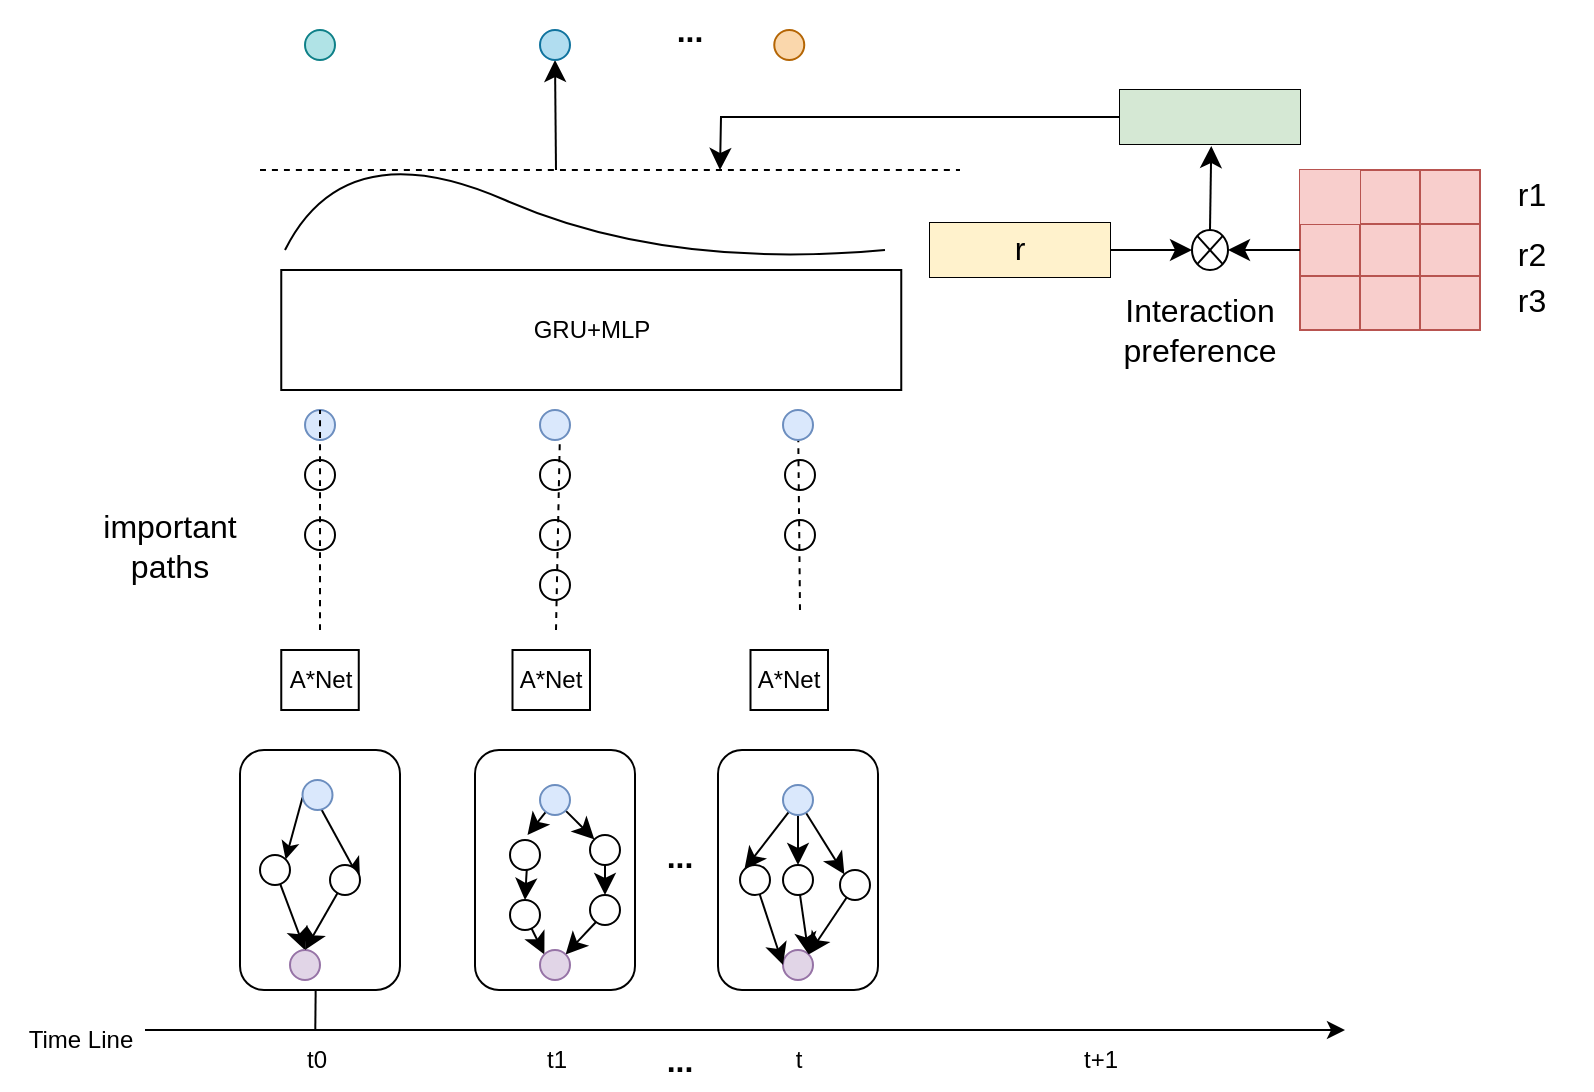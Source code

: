 <mxfile version="24.3.1" type="github">
  <diagram name="第 1 页" id="sSzg4yru0V2jtsQIOEy3">
    <mxGraphModel dx="1621" dy="1711" grid="1" gridSize="10" guides="1" tooltips="1" connect="1" arrows="1" fold="1" page="1" pageScale="1" pageWidth="827" pageHeight="1169" math="0" shadow="0">
      <root>
        <mxCell id="0" />
        <mxCell id="1" parent="0" />
        <mxCell id="2k4dwGGTvVKfZvUi6wRE-2" value="" style="endArrow=classic;html=1;rounded=0;" parent="1" edge="1">
          <mxGeometry width="50" height="50" relative="1" as="geometry">
            <mxPoint x="32.5" y="300" as="sourcePoint" />
            <mxPoint x="632.5" y="300" as="targetPoint" />
          </mxGeometry>
        </mxCell>
        <mxCell id="2k4dwGGTvVKfZvUi6wRE-3" value="Time Line" style="text;html=1;align=center;verticalAlign=middle;resizable=0;points=[];autosize=1;strokeColor=none;fillColor=none;" parent="1" vertex="1">
          <mxGeometry x="-40" y="290" width="80" height="30" as="geometry" />
        </mxCell>
        <mxCell id="t3n4-pEpeLEUYKYMNnn7-342" value="" style="edgeStyle=none;curved=1;rounded=0;orthogonalLoop=1;jettySize=auto;html=1;fontSize=12;startSize=8;endSize=8;" edge="1" parent="1" source="2k4dwGGTvVKfZvUi6wRE-4" target="t3n4-pEpeLEUYKYMNnn7-207">
          <mxGeometry relative="1" as="geometry" />
        </mxCell>
        <mxCell id="2k4dwGGTvVKfZvUi6wRE-4" value="t0" style="text;html=1;align=center;verticalAlign=middle;resizable=0;points=[];autosize=1;strokeColor=none;fillColor=none;" parent="1" vertex="1">
          <mxGeometry x="102.5" y="300" width="30" height="30" as="geometry" />
        </mxCell>
        <mxCell id="2k4dwGGTvVKfZvUi6wRE-5" value="t1" style="text;html=1;align=center;verticalAlign=middle;resizable=0;points=[];autosize=1;strokeColor=none;fillColor=none;" parent="1" vertex="1">
          <mxGeometry x="222.5" y="300" width="30" height="30" as="geometry" />
        </mxCell>
        <mxCell id="2k4dwGGTvVKfZvUi6wRE-6" value="t" style="text;html=1;align=center;verticalAlign=middle;resizable=0;points=[];autosize=1;strokeColor=none;fillColor=none;" parent="1" vertex="1">
          <mxGeometry x="344" y="300" width="30" height="30" as="geometry" />
        </mxCell>
        <mxCell id="2k4dwGGTvVKfZvUi6wRE-7" value="t+1" style="text;html=1;align=center;verticalAlign=middle;resizable=0;points=[];autosize=1;strokeColor=none;fillColor=none;" parent="1" vertex="1">
          <mxGeometry x="490" y="300" width="40" height="30" as="geometry" />
        </mxCell>
        <mxCell id="2k4dwGGTvVKfZvUi6wRE-8" value="" style="rounded=1;whiteSpace=wrap;html=1;" parent="1" vertex="1">
          <mxGeometry x="80" y="160" width="80" height="120" as="geometry" />
        </mxCell>
        <mxCell id="t3n4-pEpeLEUYKYMNnn7-118" style="edgeStyle=none;curved=1;rounded=0;orthogonalLoop=1;jettySize=auto;html=1;entryX=1;entryY=0.5;entryDx=0;entryDy=0;fontSize=12;startSize=8;endSize=8;" edge="1" parent="1" target="t3n4-pEpeLEUYKYMNnn7-116">
          <mxGeometry relative="1" as="geometry">
            <mxPoint x="120.455" y="189.257" as="sourcePoint" />
          </mxGeometry>
        </mxCell>
        <mxCell id="t3n4-pEpeLEUYKYMNnn7-115" style="edgeStyle=none;curved=1;rounded=0;orthogonalLoop=1;jettySize=auto;html=1;entryX=0.5;entryY=0;entryDx=0;entryDy=0;fontSize=12;startSize=8;endSize=8;" edge="1" parent="1" source="2k4dwGGTvVKfZvUi6wRE-12" target="t3n4-pEpeLEUYKYMNnn7-111">
          <mxGeometry relative="1" as="geometry" />
        </mxCell>
        <mxCell id="2k4dwGGTvVKfZvUi6wRE-12" value="" style="ellipse;whiteSpace=wrap;html=1;aspect=fixed;" parent="1" vertex="1">
          <mxGeometry x="90" y="212.5" width="15" height="15" as="geometry" />
        </mxCell>
        <mxCell id="2k4dwGGTvVKfZvUi6wRE-19" style="rounded=0;orthogonalLoop=1;jettySize=auto;html=1;entryX=1;entryY=0;entryDx=0;entryDy=0;exitX=0;exitY=0.5;exitDx=0;exitDy=0;" parent="1" target="2k4dwGGTvVKfZvUi6wRE-12" edge="1">
          <mxGeometry relative="1" as="geometry">
            <mxPoint x="111.25" y="183.75" as="sourcePoint" />
            <mxPoint x="110" y="210" as="targetPoint" />
          </mxGeometry>
        </mxCell>
        <mxCell id="t3n4-pEpeLEUYKYMNnn7-111" value="" style="ellipse;whiteSpace=wrap;html=1;aspect=fixed;fillColor=#e1d5e7;strokeColor=#9673a6;" vertex="1" parent="1">
          <mxGeometry x="105" y="260" width="15" height="15" as="geometry" />
        </mxCell>
        <mxCell id="t3n4-pEpeLEUYKYMNnn7-117" style="edgeStyle=none;curved=1;rounded=0;orthogonalLoop=1;jettySize=auto;html=1;fontSize=12;startSize=8;endSize=8;entryX=0.5;entryY=0;entryDx=0;entryDy=0;" edge="1" parent="1" source="t3n4-pEpeLEUYKYMNnn7-116" target="t3n4-pEpeLEUYKYMNnn7-111">
          <mxGeometry relative="1" as="geometry">
            <mxPoint x="113" y="260" as="targetPoint" />
          </mxGeometry>
        </mxCell>
        <mxCell id="t3n4-pEpeLEUYKYMNnn7-116" value="" style="ellipse;whiteSpace=wrap;html=1;aspect=fixed;" vertex="1" parent="1">
          <mxGeometry x="125" y="217.5" width="15" height="15" as="geometry" />
        </mxCell>
        <mxCell id="t3n4-pEpeLEUYKYMNnn7-134" value="" style="ellipse;whiteSpace=wrap;html=1;aspect=fixed;fillColor=#dae8fc;strokeColor=#6c8ebf;" vertex="1" parent="1">
          <mxGeometry x="112.51" y="-10" width="15" height="15" as="geometry" />
        </mxCell>
        <mxCell id="t3n4-pEpeLEUYKYMNnn7-136" value="" style="ellipse;whiteSpace=wrap;html=1;aspect=fixed;" vertex="1" parent="1">
          <mxGeometry x="112.51" y="15" width="15" height="15" as="geometry" />
        </mxCell>
        <mxCell id="t3n4-pEpeLEUYKYMNnn7-139" value="" style="ellipse;whiteSpace=wrap;html=1;aspect=fixed;" vertex="1" parent="1">
          <mxGeometry x="112.51" y="45" width="15" height="15" as="geometry" />
        </mxCell>
        <mxCell id="t3n4-pEpeLEUYKYMNnn7-141" value="" style="ellipse;whiteSpace=wrap;html=1;aspect=fixed;" vertex="1" parent="1">
          <mxGeometry x="230" y="70" width="15" height="15" as="geometry" />
        </mxCell>
        <mxCell id="t3n4-pEpeLEUYKYMNnn7-143" value="" style="ellipse;whiteSpace=wrap;html=1;aspect=fixed;" vertex="1" parent="1">
          <mxGeometry x="230" y="15" width="15" height="15" as="geometry" />
        </mxCell>
        <mxCell id="t3n4-pEpeLEUYKYMNnn7-145" value="" style="ellipse;whiteSpace=wrap;html=1;aspect=fixed;" vertex="1" parent="1">
          <mxGeometry x="230" y="45" width="15" height="15" as="geometry" />
        </mxCell>
        <mxCell id="t3n4-pEpeLEUYKYMNnn7-151" value="" style="ellipse;whiteSpace=wrap;html=1;aspect=fixed;" vertex="1" parent="1">
          <mxGeometry x="352.5" y="45" width="15" height="15" as="geometry" />
        </mxCell>
        <mxCell id="t3n4-pEpeLEUYKYMNnn7-155" value="" style="ellipse;whiteSpace=wrap;html=1;aspect=fixed;" vertex="1" parent="1">
          <mxGeometry x="352.5" y="15" width="15" height="15" as="geometry" />
        </mxCell>
        <mxCell id="t3n4-pEpeLEUYKYMNnn7-171" value="GRU+MLP" style="rounded=0;whiteSpace=wrap;html=1;" vertex="1" parent="1">
          <mxGeometry x="100.63" y="-80" width="310" height="60" as="geometry" />
        </mxCell>
        <mxCell id="t3n4-pEpeLEUYKYMNnn7-192" value="" style="rounded=1;whiteSpace=wrap;html=1;" vertex="1" parent="1">
          <mxGeometry x="197.5" y="160" width="80" height="120" as="geometry" />
        </mxCell>
        <mxCell id="t3n4-pEpeLEUYKYMNnn7-214" style="edgeStyle=none;curved=1;rounded=0;orthogonalLoop=1;jettySize=auto;html=1;entryX=0.5;entryY=0;entryDx=0;entryDy=0;fontSize=12;startSize=8;endSize=8;" edge="1" parent="1" source="t3n4-pEpeLEUYKYMNnn7-206">
          <mxGeometry relative="1" as="geometry">
            <mxPoint x="223.75" y="202.5" as="targetPoint" />
          </mxGeometry>
        </mxCell>
        <mxCell id="t3n4-pEpeLEUYKYMNnn7-216" style="edgeStyle=none;curved=1;rounded=0;orthogonalLoop=1;jettySize=auto;html=1;entryX=0;entryY=0;entryDx=0;entryDy=0;fontSize=12;startSize=8;endSize=8;" edge="1" parent="1" source="t3n4-pEpeLEUYKYMNnn7-206" target="t3n4-pEpeLEUYKYMNnn7-209">
          <mxGeometry relative="1" as="geometry" />
        </mxCell>
        <mxCell id="t3n4-pEpeLEUYKYMNnn7-206" value="" style="ellipse;whiteSpace=wrap;html=1;aspect=fixed;fillColor=#dae8fc;strokeColor=#6c8ebf;" vertex="1" parent="1">
          <mxGeometry x="230" y="177.5" width="15" height="15" as="geometry" />
        </mxCell>
        <mxCell id="t3n4-pEpeLEUYKYMNnn7-207" value="" style="ellipse;whiteSpace=wrap;html=1;aspect=fixed;fillColor=#dae8fc;strokeColor=#6c8ebf;" vertex="1" parent="1">
          <mxGeometry x="111.25" y="175" width="15" height="15" as="geometry" />
        </mxCell>
        <mxCell id="t3n4-pEpeLEUYKYMNnn7-226" style="edgeStyle=none;curved=1;rounded=0;orthogonalLoop=1;jettySize=auto;html=1;entryX=0.5;entryY=0;entryDx=0;entryDy=0;fontSize=12;startSize=8;endSize=8;" edge="1" parent="1" target="t3n4-pEpeLEUYKYMNnn7-211">
          <mxGeometry relative="1" as="geometry">
            <mxPoint x="223.37" y="219.992" as="sourcePoint" />
          </mxGeometry>
        </mxCell>
        <mxCell id="t3n4-pEpeLEUYKYMNnn7-225" style="edgeStyle=none;curved=1;rounded=0;orthogonalLoop=1;jettySize=auto;html=1;entryX=0.5;entryY=0;entryDx=0;entryDy=0;fontSize=12;startSize=8;endSize=8;" edge="1" parent="1" source="t3n4-pEpeLEUYKYMNnn7-209" target="t3n4-pEpeLEUYKYMNnn7-212">
          <mxGeometry relative="1" as="geometry" />
        </mxCell>
        <mxCell id="t3n4-pEpeLEUYKYMNnn7-209" value="" style="ellipse;whiteSpace=wrap;html=1;aspect=fixed;" vertex="1" parent="1">
          <mxGeometry x="255" y="202.5" width="15" height="15" as="geometry" />
        </mxCell>
        <mxCell id="t3n4-pEpeLEUYKYMNnn7-219" style="edgeStyle=none;curved=1;rounded=0;orthogonalLoop=1;jettySize=auto;html=1;entryX=0;entryY=0;entryDx=0;entryDy=0;fontSize=12;startSize=8;endSize=8;" edge="1" parent="1" source="t3n4-pEpeLEUYKYMNnn7-211" target="t3n4-pEpeLEUYKYMNnn7-213">
          <mxGeometry relative="1" as="geometry" />
        </mxCell>
        <mxCell id="t3n4-pEpeLEUYKYMNnn7-211" value="" style="ellipse;whiteSpace=wrap;html=1;aspect=fixed;" vertex="1" parent="1">
          <mxGeometry x="215" y="235" width="15" height="15" as="geometry" />
        </mxCell>
        <mxCell id="t3n4-pEpeLEUYKYMNnn7-217" style="edgeStyle=none;curved=1;rounded=0;orthogonalLoop=1;jettySize=auto;html=1;entryX=1;entryY=0;entryDx=0;entryDy=0;fontSize=12;startSize=8;endSize=8;" edge="1" parent="1" target="t3n4-pEpeLEUYKYMNnn7-213">
          <mxGeometry relative="1" as="geometry">
            <mxPoint x="258" y="246" as="sourcePoint" />
          </mxGeometry>
        </mxCell>
        <mxCell id="t3n4-pEpeLEUYKYMNnn7-212" value="" style="ellipse;whiteSpace=wrap;html=1;aspect=fixed;" vertex="1" parent="1">
          <mxGeometry x="255" y="232.5" width="15" height="15" as="geometry" />
        </mxCell>
        <mxCell id="t3n4-pEpeLEUYKYMNnn7-213" value="" style="ellipse;whiteSpace=wrap;html=1;aspect=fixed;fillColor=#e1d5e7;strokeColor=#9673a6;" vertex="1" parent="1">
          <mxGeometry x="230" y="260" width="15" height="15" as="geometry" />
        </mxCell>
        <mxCell id="t3n4-pEpeLEUYKYMNnn7-228" value="" style="rounded=1;whiteSpace=wrap;html=1;" vertex="1" parent="1">
          <mxGeometry x="319" y="160" width="80" height="120" as="geometry" />
        </mxCell>
        <mxCell id="t3n4-pEpeLEUYKYMNnn7-230" style="edgeStyle=none;curved=1;rounded=0;orthogonalLoop=1;jettySize=auto;html=1;entryX=0;entryY=0;entryDx=0;entryDy=0;fontSize=12;startSize=8;endSize=8;" edge="1" parent="1" source="t3n4-pEpeLEUYKYMNnn7-231" target="t3n4-pEpeLEUYKYMNnn7-235">
          <mxGeometry relative="1" as="geometry" />
        </mxCell>
        <mxCell id="t3n4-pEpeLEUYKYMNnn7-247" style="edgeStyle=none;curved=1;rounded=0;orthogonalLoop=1;jettySize=auto;html=1;entryX=0;entryY=0;entryDx=0;entryDy=0;fontSize=12;startSize=8;endSize=8;" edge="1" parent="1" source="t3n4-pEpeLEUYKYMNnn7-231" target="t3n4-pEpeLEUYKYMNnn7-242">
          <mxGeometry relative="1" as="geometry" />
        </mxCell>
        <mxCell id="t3n4-pEpeLEUYKYMNnn7-248" style="edgeStyle=none;curved=1;rounded=0;orthogonalLoop=1;jettySize=auto;html=1;entryX=0.5;entryY=0;entryDx=0;entryDy=0;fontSize=12;startSize=8;endSize=8;" edge="1" parent="1" source="t3n4-pEpeLEUYKYMNnn7-231" target="t3n4-pEpeLEUYKYMNnn7-243">
          <mxGeometry relative="1" as="geometry" />
        </mxCell>
        <mxCell id="t3n4-pEpeLEUYKYMNnn7-231" value="" style="ellipse;whiteSpace=wrap;html=1;aspect=fixed;fillColor=#dae8fc;strokeColor=#6c8ebf;" vertex="1" parent="1">
          <mxGeometry x="351.5" y="177.5" width="15" height="15" as="geometry" />
        </mxCell>
        <mxCell id="t3n4-pEpeLEUYKYMNnn7-252" style="edgeStyle=none;curved=1;rounded=0;orthogonalLoop=1;jettySize=auto;html=1;entryX=1;entryY=0;entryDx=0;entryDy=0;fontSize=12;startSize=8;endSize=8;" edge="1" parent="1" source="t3n4-pEpeLEUYKYMNnn7-235" target="t3n4-pEpeLEUYKYMNnn7-240">
          <mxGeometry relative="1" as="geometry" />
        </mxCell>
        <mxCell id="t3n4-pEpeLEUYKYMNnn7-235" value="" style="ellipse;whiteSpace=wrap;html=1;aspect=fixed;" vertex="1" parent="1">
          <mxGeometry x="380" y="220" width="15" height="15" as="geometry" />
        </mxCell>
        <mxCell id="t3n4-pEpeLEUYKYMNnn7-240" value="" style="ellipse;whiteSpace=wrap;html=1;aspect=fixed;fillColor=#e1d5e7;strokeColor=#9673a6;" vertex="1" parent="1">
          <mxGeometry x="351.5" y="260" width="15" height="15" as="geometry" />
        </mxCell>
        <mxCell id="t3n4-pEpeLEUYKYMNnn7-241" value="" style="ellipse;whiteSpace=wrap;html=1;aspect=fixed;" vertex="1" parent="1">
          <mxGeometry x="215" y="205" width="15" height="15" as="geometry" />
        </mxCell>
        <mxCell id="t3n4-pEpeLEUYKYMNnn7-250" style="edgeStyle=none;curved=1;rounded=0;orthogonalLoop=1;jettySize=auto;html=1;entryX=0;entryY=0.5;entryDx=0;entryDy=0;fontSize=12;startSize=8;endSize=8;" edge="1" parent="1" source="t3n4-pEpeLEUYKYMNnn7-242" target="t3n4-pEpeLEUYKYMNnn7-240">
          <mxGeometry relative="1" as="geometry" />
        </mxCell>
        <mxCell id="t3n4-pEpeLEUYKYMNnn7-242" value="" style="ellipse;whiteSpace=wrap;html=1;aspect=fixed;" vertex="1" parent="1">
          <mxGeometry x="330" y="217.5" width="15" height="15" as="geometry" />
        </mxCell>
        <mxCell id="t3n4-pEpeLEUYKYMNnn7-251" style="edgeStyle=none;curved=1;rounded=0;orthogonalLoop=1;jettySize=auto;html=1;entryX=1;entryY=0;entryDx=0;entryDy=0;fontSize=12;startSize=8;endSize=8;" edge="1" parent="1" source="t3n4-pEpeLEUYKYMNnn7-243" target="t3n4-pEpeLEUYKYMNnn7-240">
          <mxGeometry relative="1" as="geometry" />
        </mxCell>
        <mxCell id="t3n4-pEpeLEUYKYMNnn7-243" value="" style="ellipse;whiteSpace=wrap;html=1;aspect=fixed;" vertex="1" parent="1">
          <mxGeometry x="351.5" y="217.5" width="15" height="15" as="geometry" />
        </mxCell>
        <mxCell id="t3n4-pEpeLEUYKYMNnn7-253" value="&lt;b&gt;...&lt;/b&gt;" style="text;html=1;align=center;verticalAlign=middle;whiteSpace=wrap;rounded=0;fontSize=16;" vertex="1" parent="1">
          <mxGeometry x="270" y="300" width="60" height="30" as="geometry" />
        </mxCell>
        <mxCell id="t3n4-pEpeLEUYKYMNnn7-254" value="&lt;b&gt;...&lt;/b&gt;" style="text;html=1;align=center;verticalAlign=middle;whiteSpace=wrap;rounded=0;fontSize=16;" vertex="1" parent="1">
          <mxGeometry x="270" y="197.5" width="60" height="30" as="geometry" />
        </mxCell>
        <mxCell id="t3n4-pEpeLEUYKYMNnn7-258" value="" style="shape=table;startSize=0;container=1;collapsible=0;childLayout=tableLayout;fontSize=16;fillColor=#f8cecc;strokeColor=#b85450;" vertex="1" parent="1">
          <mxGeometry x="610" y="-130" width="90" height="80" as="geometry" />
        </mxCell>
        <mxCell id="t3n4-pEpeLEUYKYMNnn7-259" value="" style="shape=tableRow;horizontal=0;startSize=0;swimlaneHead=0;swimlaneBody=0;strokeColor=inherit;top=0;left=0;bottom=0;right=0;collapsible=0;dropTarget=0;fillColor=none;points=[[0,0.5],[1,0.5]];portConstraint=eastwest;fontSize=16;" vertex="1" parent="t3n4-pEpeLEUYKYMNnn7-258">
          <mxGeometry width="90" height="27" as="geometry" />
        </mxCell>
        <mxCell id="t3n4-pEpeLEUYKYMNnn7-260" value="" style="shape=partialRectangle;html=1;whiteSpace=wrap;connectable=0;strokeColor=#b85450;overflow=hidden;fillColor=#f8cecc;top=0;left=0;bottom=0;right=0;pointerEvents=1;fontSize=16;" vertex="1" parent="t3n4-pEpeLEUYKYMNnn7-259">
          <mxGeometry width="30" height="27" as="geometry">
            <mxRectangle width="30" height="27" as="alternateBounds" />
          </mxGeometry>
        </mxCell>
        <mxCell id="t3n4-pEpeLEUYKYMNnn7-261" value="" style="shape=partialRectangle;html=1;whiteSpace=wrap;connectable=0;strokeColor=inherit;overflow=hidden;fillColor=none;top=0;left=0;bottom=0;right=0;pointerEvents=1;fontSize=16;" vertex="1" parent="t3n4-pEpeLEUYKYMNnn7-259">
          <mxGeometry x="30" width="30" height="27" as="geometry">
            <mxRectangle width="30" height="27" as="alternateBounds" />
          </mxGeometry>
        </mxCell>
        <mxCell id="t3n4-pEpeLEUYKYMNnn7-262" value="" style="shape=partialRectangle;html=1;whiteSpace=wrap;connectable=0;strokeColor=inherit;overflow=hidden;fillColor=none;top=0;left=0;bottom=0;right=0;pointerEvents=1;fontSize=16;opacity=40;" vertex="1" parent="t3n4-pEpeLEUYKYMNnn7-259">
          <mxGeometry x="60" width="30" height="27" as="geometry">
            <mxRectangle width="30" height="27" as="alternateBounds" />
          </mxGeometry>
        </mxCell>
        <mxCell id="t3n4-pEpeLEUYKYMNnn7-263" value="" style="shape=tableRow;horizontal=0;startSize=0;swimlaneHead=0;swimlaneBody=0;strokeColor=inherit;top=0;left=0;bottom=0;right=0;collapsible=0;dropTarget=0;fillColor=none;points=[[0,0.5],[1,0.5]];portConstraint=eastwest;fontSize=16;" vertex="1" parent="t3n4-pEpeLEUYKYMNnn7-258">
          <mxGeometry y="27" width="90" height="26" as="geometry" />
        </mxCell>
        <mxCell id="t3n4-pEpeLEUYKYMNnn7-264" value="" style="shape=partialRectangle;html=1;whiteSpace=wrap;connectable=0;strokeColor=inherit;overflow=hidden;fillColor=none;top=0;left=0;bottom=0;right=0;pointerEvents=1;fontSize=16;" vertex="1" parent="t3n4-pEpeLEUYKYMNnn7-263">
          <mxGeometry width="30" height="26" as="geometry">
            <mxRectangle width="30" height="26" as="alternateBounds" />
          </mxGeometry>
        </mxCell>
        <mxCell id="t3n4-pEpeLEUYKYMNnn7-265" value="" style="shape=partialRectangle;html=1;whiteSpace=wrap;connectable=0;strokeColor=inherit;overflow=hidden;fillColor=none;top=0;left=0;bottom=0;right=0;pointerEvents=1;fontSize=16;" vertex="1" parent="t3n4-pEpeLEUYKYMNnn7-263">
          <mxGeometry x="30" width="30" height="26" as="geometry">
            <mxRectangle width="30" height="26" as="alternateBounds" />
          </mxGeometry>
        </mxCell>
        <mxCell id="t3n4-pEpeLEUYKYMNnn7-266" value="" style="shape=partialRectangle;html=1;whiteSpace=wrap;connectable=0;strokeColor=inherit;overflow=hidden;fillColor=none;top=0;left=0;bottom=0;right=0;pointerEvents=1;fontSize=16;" vertex="1" parent="t3n4-pEpeLEUYKYMNnn7-263">
          <mxGeometry x="60" width="30" height="26" as="geometry">
            <mxRectangle width="30" height="26" as="alternateBounds" />
          </mxGeometry>
        </mxCell>
        <mxCell id="t3n4-pEpeLEUYKYMNnn7-267" value="" style="shape=tableRow;horizontal=0;startSize=0;swimlaneHead=0;swimlaneBody=0;strokeColor=inherit;top=0;left=0;bottom=0;right=0;collapsible=0;dropTarget=0;fillColor=none;points=[[0,0.5],[1,0.5]];portConstraint=eastwest;fontSize=16;" vertex="1" parent="t3n4-pEpeLEUYKYMNnn7-258">
          <mxGeometry y="53" width="90" height="27" as="geometry" />
        </mxCell>
        <mxCell id="t3n4-pEpeLEUYKYMNnn7-268" value="" style="shape=partialRectangle;html=1;whiteSpace=wrap;connectable=0;strokeColor=inherit;overflow=hidden;fillColor=none;top=0;left=0;bottom=0;right=0;pointerEvents=1;fontSize=16;" vertex="1" parent="t3n4-pEpeLEUYKYMNnn7-267">
          <mxGeometry width="30" height="27" as="geometry">
            <mxRectangle width="30" height="27" as="alternateBounds" />
          </mxGeometry>
        </mxCell>
        <mxCell id="t3n4-pEpeLEUYKYMNnn7-269" value="" style="shape=partialRectangle;html=1;whiteSpace=wrap;connectable=0;strokeColor=inherit;overflow=hidden;fillColor=none;top=0;left=0;bottom=0;right=0;pointerEvents=1;fontSize=16;" vertex="1" parent="t3n4-pEpeLEUYKYMNnn7-267">
          <mxGeometry x="30" width="30" height="27" as="geometry">
            <mxRectangle width="30" height="27" as="alternateBounds" />
          </mxGeometry>
        </mxCell>
        <mxCell id="t3n4-pEpeLEUYKYMNnn7-270" value="" style="shape=partialRectangle;html=1;whiteSpace=wrap;connectable=0;strokeColor=inherit;overflow=hidden;fillColor=none;top=0;left=0;bottom=0;right=0;pointerEvents=1;fontSize=16;" vertex="1" parent="t3n4-pEpeLEUYKYMNnn7-267">
          <mxGeometry x="60" width="30" height="27" as="geometry">
            <mxRectangle width="30" height="27" as="alternateBounds" />
          </mxGeometry>
        </mxCell>
        <mxCell id="t3n4-pEpeLEUYKYMNnn7-297" value="" style="shape=table;startSize=0;container=1;collapsible=0;childLayout=tableLayout;fontSize=16;" vertex="1" parent="1">
          <mxGeometry x="425" y="-103.5" width="90" height="27" as="geometry" />
        </mxCell>
        <mxCell id="t3n4-pEpeLEUYKYMNnn7-298" value="" style="shape=tableRow;horizontal=0;startSize=0;swimlaneHead=0;swimlaneBody=0;strokeColor=inherit;top=0;left=0;bottom=0;right=0;collapsible=0;dropTarget=0;fillColor=none;points=[[0,0.5],[1,0.5]];portConstraint=eastwest;fontSize=16;" vertex="1" parent="t3n4-pEpeLEUYKYMNnn7-297">
          <mxGeometry width="90" height="27" as="geometry" />
        </mxCell>
        <mxCell id="t3n4-pEpeLEUYKYMNnn7-299" value="" style="shape=partialRectangle;html=1;whiteSpace=wrap;connectable=0;strokeColor=#d6b656;overflow=hidden;fillColor=#fff2cc;top=0;left=0;bottom=0;right=0;pointerEvents=1;fontSize=16;" vertex="1" parent="t3n4-pEpeLEUYKYMNnn7-298">
          <mxGeometry width="30" height="27" as="geometry">
            <mxRectangle width="30" height="27" as="alternateBounds" />
          </mxGeometry>
        </mxCell>
        <mxCell id="t3n4-pEpeLEUYKYMNnn7-300" value="" style="shape=partialRectangle;html=1;whiteSpace=wrap;connectable=0;strokeColor=#d6b656;overflow=hidden;fillColor=#fff2cc;top=0;left=0;bottom=0;right=0;pointerEvents=1;fontSize=16;" vertex="1" parent="t3n4-pEpeLEUYKYMNnn7-298">
          <mxGeometry x="30" width="30" height="27" as="geometry">
            <mxRectangle width="30" height="27" as="alternateBounds" />
          </mxGeometry>
        </mxCell>
        <mxCell id="t3n4-pEpeLEUYKYMNnn7-301" value="" style="shape=partialRectangle;html=1;whiteSpace=wrap;connectable=0;strokeColor=#d6b656;overflow=hidden;fillColor=#fff2cc;top=0;left=0;bottom=0;right=0;pointerEvents=1;fontSize=16;" vertex="1" parent="t3n4-pEpeLEUYKYMNnn7-298">
          <mxGeometry x="60" width="30" height="27" as="geometry">
            <mxRectangle width="30" height="27" as="alternateBounds" />
          </mxGeometry>
        </mxCell>
        <mxCell id="t3n4-pEpeLEUYKYMNnn7-310" value="" style="shape=sumEllipse;perimeter=ellipsePerimeter;whiteSpace=wrap;html=1;backgroundOutline=1;" vertex="1" parent="1">
          <mxGeometry x="556" y="-100" width="18" height="20" as="geometry" />
        </mxCell>
        <mxCell id="t3n4-pEpeLEUYKYMNnn7-311" value="" style="endArrow=classic;html=1;rounded=0;fontSize=12;startSize=8;endSize=8;curved=1;entryX=0;entryY=0.5;entryDx=0;entryDy=0;exitX=1;exitY=0.5;exitDx=0;exitDy=0;" edge="1" parent="1" source="t3n4-pEpeLEUYKYMNnn7-298" target="t3n4-pEpeLEUYKYMNnn7-310">
          <mxGeometry width="50" height="50" relative="1" as="geometry">
            <mxPoint x="496" y="-60" as="sourcePoint" />
            <mxPoint x="546" y="-110" as="targetPoint" />
          </mxGeometry>
        </mxCell>
        <mxCell id="t3n4-pEpeLEUYKYMNnn7-313" value="r1" style="text;html=1;align=center;verticalAlign=middle;whiteSpace=wrap;rounded=0;fontSize=16;" vertex="1" parent="1">
          <mxGeometry x="696" y="-133.5" width="60" height="30" as="geometry" />
        </mxCell>
        <mxCell id="t3n4-pEpeLEUYKYMNnn7-314" value="r2" style="text;html=1;align=center;verticalAlign=middle;whiteSpace=wrap;rounded=0;fontSize=16;" vertex="1" parent="1">
          <mxGeometry x="696" y="-103.5" width="60" height="30" as="geometry" />
        </mxCell>
        <mxCell id="t3n4-pEpeLEUYKYMNnn7-315" value="r3" style="text;html=1;align=center;verticalAlign=middle;whiteSpace=wrap;rounded=0;fontSize=16;" vertex="1" parent="1">
          <mxGeometry x="696" y="-80" width="60" height="30" as="geometry" />
        </mxCell>
        <mxCell id="t3n4-pEpeLEUYKYMNnn7-317" value="r" style="text;html=1;align=center;verticalAlign=middle;whiteSpace=wrap;rounded=0;fontSize=16;" vertex="1" parent="1">
          <mxGeometry x="440" y="-106.5" width="60" height="30" as="geometry" />
        </mxCell>
        <mxCell id="t3n4-pEpeLEUYKYMNnn7-318" value="" style="shape=table;startSize=0;container=1;collapsible=0;childLayout=tableLayout;fontSize=16;" vertex="1" parent="1">
          <mxGeometry x="520" y="-170" width="90" height="27" as="geometry" />
        </mxCell>
        <mxCell id="t3n4-pEpeLEUYKYMNnn7-319" value="" style="shape=tableRow;horizontal=0;startSize=0;swimlaneHead=0;swimlaneBody=0;strokeColor=inherit;top=0;left=0;bottom=0;right=0;collapsible=0;dropTarget=0;fillColor=none;points=[[0,0.5],[1,0.5]];portConstraint=eastwest;fontSize=16;" vertex="1" parent="t3n4-pEpeLEUYKYMNnn7-318">
          <mxGeometry width="90" height="27" as="geometry" />
        </mxCell>
        <mxCell id="t3n4-pEpeLEUYKYMNnn7-320" value="" style="shape=partialRectangle;html=1;whiteSpace=wrap;connectable=0;strokeColor=#82b366;overflow=hidden;fillColor=#d5e8d4;top=0;left=0;bottom=0;right=0;pointerEvents=1;fontSize=16;" vertex="1" parent="t3n4-pEpeLEUYKYMNnn7-319">
          <mxGeometry width="30" height="27" as="geometry">
            <mxRectangle width="30" height="27" as="alternateBounds" />
          </mxGeometry>
        </mxCell>
        <mxCell id="t3n4-pEpeLEUYKYMNnn7-321" value="" style="shape=partialRectangle;html=1;whiteSpace=wrap;connectable=0;strokeColor=#82b366;overflow=hidden;fillColor=#d5e8d4;top=0;left=0;bottom=0;right=0;pointerEvents=1;fontSize=16;" vertex="1" parent="t3n4-pEpeLEUYKYMNnn7-319">
          <mxGeometry x="30" width="30" height="27" as="geometry">
            <mxRectangle width="30" height="27" as="alternateBounds" />
          </mxGeometry>
        </mxCell>
        <mxCell id="t3n4-pEpeLEUYKYMNnn7-322" value="" style="shape=partialRectangle;html=1;whiteSpace=wrap;connectable=0;strokeColor=#82b366;overflow=hidden;fillColor=#d5e8d4;top=0;left=0;bottom=0;right=0;pointerEvents=1;fontSize=16;" vertex="1" parent="t3n4-pEpeLEUYKYMNnn7-319">
          <mxGeometry x="60" width="30" height="27" as="geometry">
            <mxRectangle width="30" height="27" as="alternateBounds" />
          </mxGeometry>
        </mxCell>
        <mxCell id="t3n4-pEpeLEUYKYMNnn7-323" value="" style="endArrow=classic;html=1;rounded=0;fontSize=12;startSize=8;endSize=8;curved=1;exitX=0.5;exitY=0;exitDx=0;exitDy=0;entryX=0.507;entryY=1.037;entryDx=0;entryDy=0;entryPerimeter=0;" edge="1" parent="1" source="t3n4-pEpeLEUYKYMNnn7-310" target="t3n4-pEpeLEUYKYMNnn7-319">
          <mxGeometry width="50" height="50" relative="1" as="geometry">
            <mxPoint x="596" y="-90" as="sourcePoint" />
            <mxPoint x="606" y="-140" as="targetPoint" />
          </mxGeometry>
        </mxCell>
        <mxCell id="t3n4-pEpeLEUYKYMNnn7-327" value="" style="endArrow=classic;html=1;rounded=0;fontSize=12;startSize=8;endSize=8;edgeStyle=orthogonalEdgeStyle;exitX=0;exitY=0.5;exitDx=0;exitDy=0;" edge="1" parent="1" source="t3n4-pEpeLEUYKYMNnn7-319">
          <mxGeometry width="50" height="50" relative="1" as="geometry">
            <mxPoint x="550" y="-220" as="sourcePoint" />
            <mxPoint x="320" y="-130" as="targetPoint" />
          </mxGeometry>
        </mxCell>
        <mxCell id="t3n4-pEpeLEUYKYMNnn7-329" value="" style="endArrow=none;html=1;rounded=0;fontSize=12;startSize=8;endSize=8;curved=1;" edge="1" parent="1">
          <mxGeometry width="50" height="50" relative="1" as="geometry">
            <mxPoint x="102.5" y="-90" as="sourcePoint" />
            <mxPoint x="402.5" y="-90" as="targetPoint" />
            <Array as="points">
              <mxPoint x="132.5" y="-150" />
              <mxPoint x="292.5" y="-80" />
            </Array>
          </mxGeometry>
        </mxCell>
        <mxCell id="t3n4-pEpeLEUYKYMNnn7-330" value="A*Net" style="rounded=0;whiteSpace=wrap;html=1;" vertex="1" parent="1">
          <mxGeometry x="100.63" y="110" width="38.75" height="30" as="geometry" />
        </mxCell>
        <mxCell id="t3n4-pEpeLEUYKYMNnn7-331" value="A*Net" style="rounded=0;whiteSpace=wrap;html=1;" vertex="1" parent="1">
          <mxGeometry x="216.25" y="110" width="38.75" height="30" as="geometry" />
        </mxCell>
        <mxCell id="t3n4-pEpeLEUYKYMNnn7-332" value="A*Net" style="rounded=0;whiteSpace=wrap;html=1;" vertex="1" parent="1">
          <mxGeometry x="335.25" y="110" width="38.75" height="30" as="geometry" />
        </mxCell>
        <mxCell id="t3n4-pEpeLEUYKYMNnn7-337" value="" style="endArrow=none;dashed=1;html=1;rounded=0;fontSize=12;startSize=8;endSize=8;curved=1;" edge="1" parent="1">
          <mxGeometry width="50" height="50" relative="1" as="geometry">
            <mxPoint x="90" y="-130" as="sourcePoint" />
            <mxPoint x="440" y="-130" as="targetPoint" />
          </mxGeometry>
        </mxCell>
        <mxCell id="t3n4-pEpeLEUYKYMNnn7-339" value="" style="endArrow=classic;html=1;rounded=0;fontSize=12;startSize=8;endSize=8;curved=1;entryX=0.5;entryY=1;entryDx=0;entryDy=0;" edge="1" parent="1">
          <mxGeometry width="50" height="50" relative="1" as="geometry">
            <mxPoint x="238" y="-130" as="sourcePoint" />
            <mxPoint x="237.5" y="-185" as="targetPoint" />
          </mxGeometry>
        </mxCell>
        <mxCell id="t3n4-pEpeLEUYKYMNnn7-340" style="edgeStyle=none;curved=1;rounded=0;orthogonalLoop=1;jettySize=auto;html=1;exitX=1;exitY=0.25;exitDx=0;exitDy=0;fontSize=12;startSize=8;endSize=8;" edge="1" parent="1" source="t3n4-pEpeLEUYKYMNnn7-317" target="t3n4-pEpeLEUYKYMNnn7-317">
          <mxGeometry relative="1" as="geometry" />
        </mxCell>
        <mxCell id="t3n4-pEpeLEUYKYMNnn7-341" value="" style="endArrow=classic;html=1;rounded=0;fontSize=12;startSize=8;endSize=8;curved=1;exitX=0;exitY=0.5;exitDx=0;exitDy=0;entryX=1;entryY=0.5;entryDx=0;entryDy=0;" edge="1" parent="1" source="t3n4-pEpeLEUYKYMNnn7-263" target="t3n4-pEpeLEUYKYMNnn7-310">
          <mxGeometry width="50" height="50" relative="1" as="geometry">
            <mxPoint x="510" as="sourcePoint" />
            <mxPoint x="560" y="-50" as="targetPoint" />
          </mxGeometry>
        </mxCell>
        <mxCell id="t3n4-pEpeLEUYKYMNnn7-343" value="" style="ellipse;whiteSpace=wrap;html=1;aspect=fixed;fillColor=#b1ddf0;strokeColor=#10739e;" vertex="1" parent="1">
          <mxGeometry x="230" y="-200" width="15" height="15" as="geometry" />
        </mxCell>
        <mxCell id="t3n4-pEpeLEUYKYMNnn7-345" value="" style="ellipse;whiteSpace=wrap;html=1;aspect=fixed;fillColor=#fad7ac;strokeColor=#b46504;" vertex="1" parent="1">
          <mxGeometry x="347.13" y="-200" width="15" height="15" as="geometry" />
        </mxCell>
        <mxCell id="t3n4-pEpeLEUYKYMNnn7-346" value="" style="ellipse;whiteSpace=wrap;html=1;aspect=fixed;fillColor=#b0e3e6;strokeColor=#0e8088;" vertex="1" parent="1">
          <mxGeometry x="112.5" y="-200" width="15" height="15" as="geometry" />
        </mxCell>
        <mxCell id="t3n4-pEpeLEUYKYMNnn7-347" value="&lt;b&gt;...&lt;/b&gt;" style="text;html=1;align=center;verticalAlign=middle;whiteSpace=wrap;rounded=0;fontSize=16;" vertex="1" parent="1">
          <mxGeometry x="275.25" y="-215" width="60" height="30" as="geometry" />
        </mxCell>
        <mxCell id="t3n4-pEpeLEUYKYMNnn7-348" value="" style="endArrow=none;dashed=1;html=1;rounded=0;fontSize=12;startSize=8;endSize=8;curved=1;entryX=0.5;entryY=0;entryDx=0;entryDy=0;" edge="1" parent="1" target="t3n4-pEpeLEUYKYMNnn7-134">
          <mxGeometry width="50" height="50" relative="1" as="geometry">
            <mxPoint x="120" y="100" as="sourcePoint" />
            <mxPoint x="150" y="-10" as="targetPoint" />
          </mxGeometry>
        </mxCell>
        <mxCell id="t3n4-pEpeLEUYKYMNnn7-349" value="" style="endArrow=none;dashed=1;html=1;rounded=0;fontSize=12;startSize=8;endSize=8;curved=1;" edge="1" parent="1">
          <mxGeometry width="50" height="50" relative="1" as="geometry">
            <mxPoint x="238" y="100" as="sourcePoint" />
            <mxPoint x="240" as="targetPoint" />
          </mxGeometry>
        </mxCell>
        <mxCell id="t3n4-pEpeLEUYKYMNnn7-350" value="" style="endArrow=none;dashed=1;html=1;rounded=0;fontSize=12;startSize=8;endSize=8;curved=1;entryX=0.5;entryY=0;entryDx=0;entryDy=0;" edge="1" parent="1" source="t3n4-pEpeLEUYKYMNnn7-357">
          <mxGeometry width="50" height="50" relative="1" as="geometry">
            <mxPoint x="360" y="90" as="sourcePoint" />
            <mxPoint x="359" y="-10" as="targetPoint" />
          </mxGeometry>
        </mxCell>
        <mxCell id="t3n4-pEpeLEUYKYMNnn7-355" value="" style="ellipse;whiteSpace=wrap;html=1;aspect=fixed;fillColor=#dae8fc;strokeColor=#6c8ebf;" vertex="1" parent="1">
          <mxGeometry x="230" y="-10" width="15" height="15" as="geometry" />
        </mxCell>
        <mxCell id="t3n4-pEpeLEUYKYMNnn7-358" value="" style="endArrow=none;dashed=1;html=1;rounded=0;fontSize=12;startSize=8;endSize=8;curved=1;entryX=0.5;entryY=0;entryDx=0;entryDy=0;" edge="1" parent="1" target="t3n4-pEpeLEUYKYMNnn7-357">
          <mxGeometry width="50" height="50" relative="1" as="geometry">
            <mxPoint x="360" y="90" as="sourcePoint" />
            <mxPoint x="359" y="-10" as="targetPoint" />
          </mxGeometry>
        </mxCell>
        <mxCell id="t3n4-pEpeLEUYKYMNnn7-357" value="" style="ellipse;whiteSpace=wrap;html=1;aspect=fixed;fillColor=#dae8fc;strokeColor=#6c8ebf;" vertex="1" parent="1">
          <mxGeometry x="351.5" y="-10" width="15" height="15" as="geometry" />
        </mxCell>
        <mxCell id="t3n4-pEpeLEUYKYMNnn7-359" value="important paths" style="text;html=1;align=center;verticalAlign=middle;whiteSpace=wrap;rounded=0;fontSize=16;" vertex="1" parent="1">
          <mxGeometry x="10" y="45" width="70" height="25" as="geometry" />
        </mxCell>
        <mxCell id="t3n4-pEpeLEUYKYMNnn7-360" value="Interaction&lt;div&gt;preference&lt;/div&gt;" style="text;html=1;align=center;verticalAlign=middle;whiteSpace=wrap;rounded=0;fontSize=16;" vertex="1" parent="1">
          <mxGeometry x="530" y="-65" width="60" height="30" as="geometry" />
        </mxCell>
      </root>
    </mxGraphModel>
  </diagram>
</mxfile>
